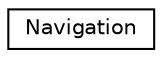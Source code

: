digraph "Graphical Class Hierarchy"
{
  edge [fontname="Helvetica",fontsize="10",labelfontname="Helvetica",labelfontsize="10"];
  node [fontname="Helvetica",fontsize="10",shape=record];
  rankdir="LR";
  Node1 [label="Navigation",height=0.2,width=0.4,color="black", fillcolor="white", style="filled",URL="$class_navigation.html"];
}
